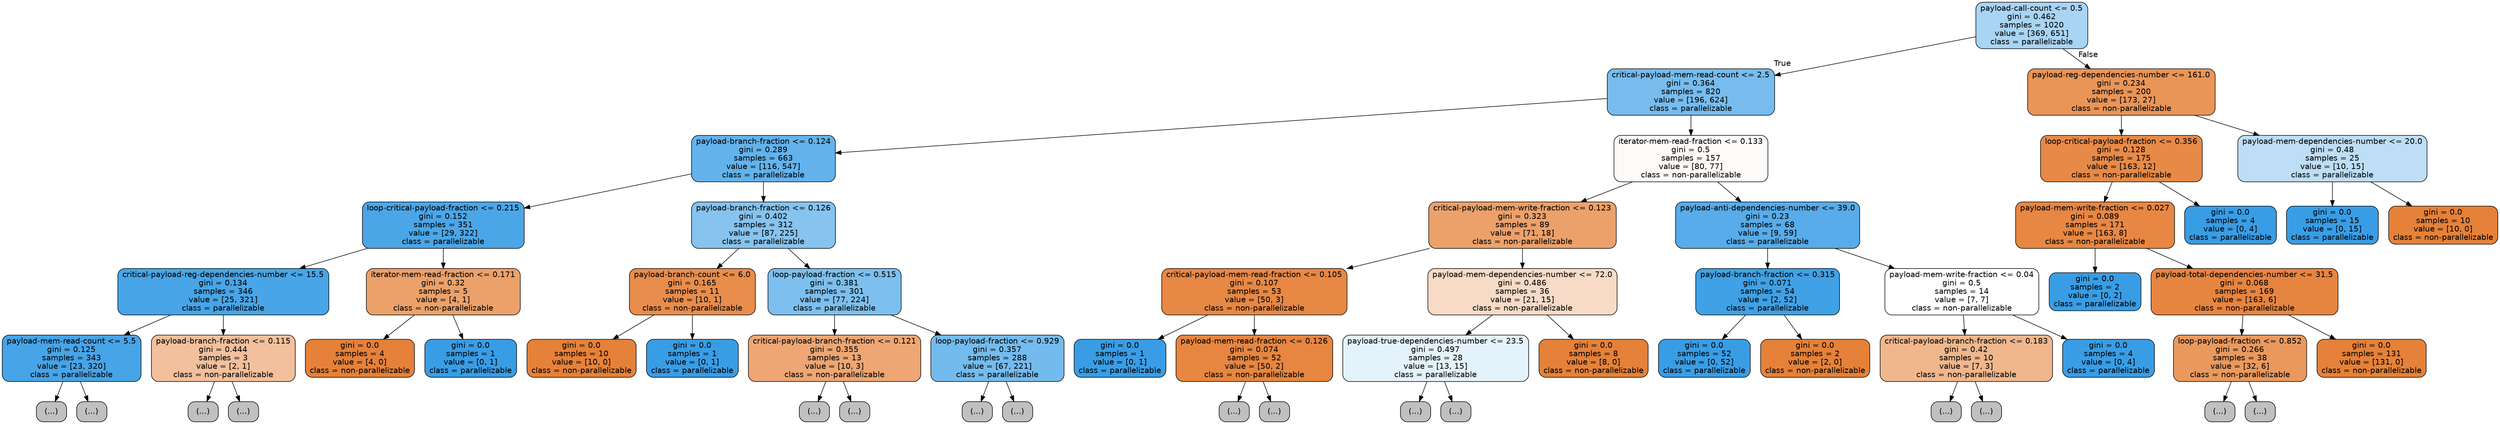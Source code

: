 digraph Tree {
node [shape=box, style="filled, rounded", color="black", fontname=helvetica] ;
edge [fontname=helvetica] ;
0 [label="payload-call-count <= 0.5\ngini = 0.462\nsamples = 1020\nvalue = [369, 651]\nclass = parallelizable", fillcolor="#399de56e"] ;
1 [label="critical-payload-mem-read-count <= 2.5\ngini = 0.364\nsamples = 820\nvalue = [196, 624]\nclass = parallelizable", fillcolor="#399de5af"] ;
0 -> 1 [labeldistance=2.5, labelangle=45, headlabel="True"] ;
2 [label="payload-branch-fraction <= 0.124\ngini = 0.289\nsamples = 663\nvalue = [116, 547]\nclass = parallelizable", fillcolor="#399de5c9"] ;
1 -> 2 ;
3 [label="loop-critical-payload-fraction <= 0.215\ngini = 0.152\nsamples = 351\nvalue = [29, 322]\nclass = parallelizable", fillcolor="#399de5e8"] ;
2 -> 3 ;
4 [label="critical-payload-reg-dependencies-number <= 15.5\ngini = 0.134\nsamples = 346\nvalue = [25, 321]\nclass = parallelizable", fillcolor="#399de5eb"] ;
3 -> 4 ;
5 [label="payload-mem-read-count <= 5.5\ngini = 0.125\nsamples = 343\nvalue = [23, 320]\nclass = parallelizable", fillcolor="#399de5ed"] ;
4 -> 5 ;
6 [label="(...)", fillcolor="#C0C0C0"] ;
5 -> 6 ;
37 [label="(...)", fillcolor="#C0C0C0"] ;
5 -> 37 ;
48 [label="payload-branch-fraction <= 0.115\ngini = 0.444\nsamples = 3\nvalue = [2, 1]\nclass = non-parallelizable", fillcolor="#e581397f"] ;
4 -> 48 ;
49 [label="(...)", fillcolor="#C0C0C0"] ;
48 -> 49 ;
50 [label="(...)", fillcolor="#C0C0C0"] ;
48 -> 50 ;
51 [label="iterator-mem-read-fraction <= 0.171\ngini = 0.32\nsamples = 5\nvalue = [4, 1]\nclass = non-parallelizable", fillcolor="#e58139bf"] ;
3 -> 51 ;
52 [label="gini = 0.0\nsamples = 4\nvalue = [4, 0]\nclass = non-parallelizable", fillcolor="#e58139ff"] ;
51 -> 52 ;
53 [label="gini = 0.0\nsamples = 1\nvalue = [0, 1]\nclass = parallelizable", fillcolor="#399de5ff"] ;
51 -> 53 ;
54 [label="payload-branch-fraction <= 0.126\ngini = 0.402\nsamples = 312\nvalue = [87, 225]\nclass = parallelizable", fillcolor="#399de59c"] ;
2 -> 54 ;
55 [label="payload-branch-count <= 6.0\ngini = 0.165\nsamples = 11\nvalue = [10, 1]\nclass = non-parallelizable", fillcolor="#e58139e6"] ;
54 -> 55 ;
56 [label="gini = 0.0\nsamples = 10\nvalue = [10, 0]\nclass = non-parallelizable", fillcolor="#e58139ff"] ;
55 -> 56 ;
57 [label="gini = 0.0\nsamples = 1\nvalue = [0, 1]\nclass = parallelizable", fillcolor="#399de5ff"] ;
55 -> 57 ;
58 [label="loop-payload-fraction <= 0.515\ngini = 0.381\nsamples = 301\nvalue = [77, 224]\nclass = parallelizable", fillcolor="#399de5a7"] ;
54 -> 58 ;
59 [label="critical-payload-branch-fraction <= 0.121\ngini = 0.355\nsamples = 13\nvalue = [10, 3]\nclass = non-parallelizable", fillcolor="#e58139b3"] ;
58 -> 59 ;
60 [label="(...)", fillcolor="#C0C0C0"] ;
59 -> 60 ;
61 [label="(...)", fillcolor="#C0C0C0"] ;
59 -> 61 ;
64 [label="loop-payload-fraction <= 0.929\ngini = 0.357\nsamples = 288\nvalue = [67, 221]\nclass = parallelizable", fillcolor="#399de5b2"] ;
58 -> 64 ;
65 [label="(...)", fillcolor="#C0C0C0"] ;
64 -> 65 ;
150 [label="(...)", fillcolor="#C0C0C0"] ;
64 -> 150 ;
159 [label="iterator-mem-read-fraction <= 0.133\ngini = 0.5\nsamples = 157\nvalue = [80, 77]\nclass = non-parallelizable", fillcolor="#e581390a"] ;
1 -> 159 ;
160 [label="critical-payload-mem-write-fraction <= 0.123\ngini = 0.323\nsamples = 89\nvalue = [71, 18]\nclass = non-parallelizable", fillcolor="#e58139be"] ;
159 -> 160 ;
161 [label="critical-payload-mem-read-fraction <= 0.105\ngini = 0.107\nsamples = 53\nvalue = [50, 3]\nclass = non-parallelizable", fillcolor="#e58139f0"] ;
160 -> 161 ;
162 [label="gini = 0.0\nsamples = 1\nvalue = [0, 1]\nclass = parallelizable", fillcolor="#399de5ff"] ;
161 -> 162 ;
163 [label="payload-mem-read-fraction <= 0.126\ngini = 0.074\nsamples = 52\nvalue = [50, 2]\nclass = non-parallelizable", fillcolor="#e58139f5"] ;
161 -> 163 ;
164 [label="(...)", fillcolor="#C0C0C0"] ;
163 -> 164 ;
165 [label="(...)", fillcolor="#C0C0C0"] ;
163 -> 165 ;
170 [label="payload-mem-dependencies-number <= 72.0\ngini = 0.486\nsamples = 36\nvalue = [21, 15]\nclass = non-parallelizable", fillcolor="#e5813949"] ;
160 -> 170 ;
171 [label="payload-true-dependencies-number <= 23.5\ngini = 0.497\nsamples = 28\nvalue = [13, 15]\nclass = parallelizable", fillcolor="#399de522"] ;
170 -> 171 ;
172 [label="(...)", fillcolor="#C0C0C0"] ;
171 -> 172 ;
173 [label="(...)", fillcolor="#C0C0C0"] ;
171 -> 173 ;
186 [label="gini = 0.0\nsamples = 8\nvalue = [8, 0]\nclass = non-parallelizable", fillcolor="#e58139ff"] ;
170 -> 186 ;
187 [label="payload-anti-dependencies-number <= 39.0\ngini = 0.23\nsamples = 68\nvalue = [9, 59]\nclass = parallelizable", fillcolor="#399de5d8"] ;
159 -> 187 ;
188 [label="payload-branch-fraction <= 0.315\ngini = 0.071\nsamples = 54\nvalue = [2, 52]\nclass = parallelizable", fillcolor="#399de5f5"] ;
187 -> 188 ;
189 [label="gini = 0.0\nsamples = 52\nvalue = [0, 52]\nclass = parallelizable", fillcolor="#399de5ff"] ;
188 -> 189 ;
190 [label="gini = 0.0\nsamples = 2\nvalue = [2, 0]\nclass = non-parallelizable", fillcolor="#e58139ff"] ;
188 -> 190 ;
191 [label="payload-mem-write-fraction <= 0.04\ngini = 0.5\nsamples = 14\nvalue = [7, 7]\nclass = non-parallelizable", fillcolor="#e5813900"] ;
187 -> 191 ;
192 [label="critical-payload-branch-fraction <= 0.183\ngini = 0.42\nsamples = 10\nvalue = [7, 3]\nclass = non-parallelizable", fillcolor="#e5813992"] ;
191 -> 192 ;
193 [label="(...)", fillcolor="#C0C0C0"] ;
192 -> 193 ;
194 [label="(...)", fillcolor="#C0C0C0"] ;
192 -> 194 ;
197 [label="gini = 0.0\nsamples = 4\nvalue = [0, 4]\nclass = parallelizable", fillcolor="#399de5ff"] ;
191 -> 197 ;
198 [label="payload-reg-dependencies-number <= 161.0\ngini = 0.234\nsamples = 200\nvalue = [173, 27]\nclass = non-parallelizable", fillcolor="#e58139d7"] ;
0 -> 198 [labeldistance=2.5, labelangle=-45, headlabel="False"] ;
199 [label="loop-critical-payload-fraction <= 0.356\ngini = 0.128\nsamples = 175\nvalue = [163, 12]\nclass = non-parallelizable", fillcolor="#e58139ec"] ;
198 -> 199 ;
200 [label="payload-mem-write-fraction <= 0.027\ngini = 0.089\nsamples = 171\nvalue = [163, 8]\nclass = non-parallelizable", fillcolor="#e58139f2"] ;
199 -> 200 ;
201 [label="gini = 0.0\nsamples = 2\nvalue = [0, 2]\nclass = parallelizable", fillcolor="#399de5ff"] ;
200 -> 201 ;
202 [label="payload-total-dependencies-number <= 31.5\ngini = 0.068\nsamples = 169\nvalue = [163, 6]\nclass = non-parallelizable", fillcolor="#e58139f6"] ;
200 -> 202 ;
203 [label="loop-payload-fraction <= 0.852\ngini = 0.266\nsamples = 38\nvalue = [32, 6]\nclass = non-parallelizable", fillcolor="#e58139cf"] ;
202 -> 203 ;
204 [label="(...)", fillcolor="#C0C0C0"] ;
203 -> 204 ;
209 [label="(...)", fillcolor="#C0C0C0"] ;
203 -> 209 ;
210 [label="gini = 0.0\nsamples = 131\nvalue = [131, 0]\nclass = non-parallelizable", fillcolor="#e58139ff"] ;
202 -> 210 ;
211 [label="gini = 0.0\nsamples = 4\nvalue = [0, 4]\nclass = parallelizable", fillcolor="#399de5ff"] ;
199 -> 211 ;
212 [label="payload-mem-dependencies-number <= 20.0\ngini = 0.48\nsamples = 25\nvalue = [10, 15]\nclass = parallelizable", fillcolor="#399de555"] ;
198 -> 212 ;
213 [label="gini = 0.0\nsamples = 15\nvalue = [0, 15]\nclass = parallelizable", fillcolor="#399de5ff"] ;
212 -> 213 ;
214 [label="gini = 0.0\nsamples = 10\nvalue = [10, 0]\nclass = non-parallelizable", fillcolor="#e58139ff"] ;
212 -> 214 ;
}